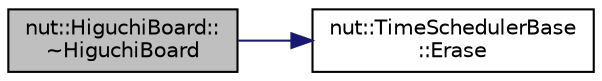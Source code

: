 digraph "nut::HiguchiBoard::~HiguchiBoard"
{
 // LATEX_PDF_SIZE
  edge [fontname="Helvetica",fontsize="10",labelfontname="Helvetica",labelfontsize="10"];
  node [fontname="Helvetica",fontsize="10",shape=record];
  rankdir="LR";
  Node1 [label="nut::HiguchiBoard::\l~HiguchiBoard",height=0.2,width=0.4,color="black", fillcolor="grey75", style="filled", fontcolor="black",tooltip="デストラクタ"];
  Node1 -> Node2 [color="midnightblue",fontsize="10",style="solid",fontname="Helvetica"];
  Node2 [label="nut::TimeSchedulerBase\l::Erase",height=0.2,width=0.4,color="black", fillcolor="white", style="filled",URL="$d9/d00/classnut_1_1_time_scheduler_base.html#a1d0ecaefe7d5c5f1266a4021fba23d69",tooltip="スケジューラ削除"];
}
